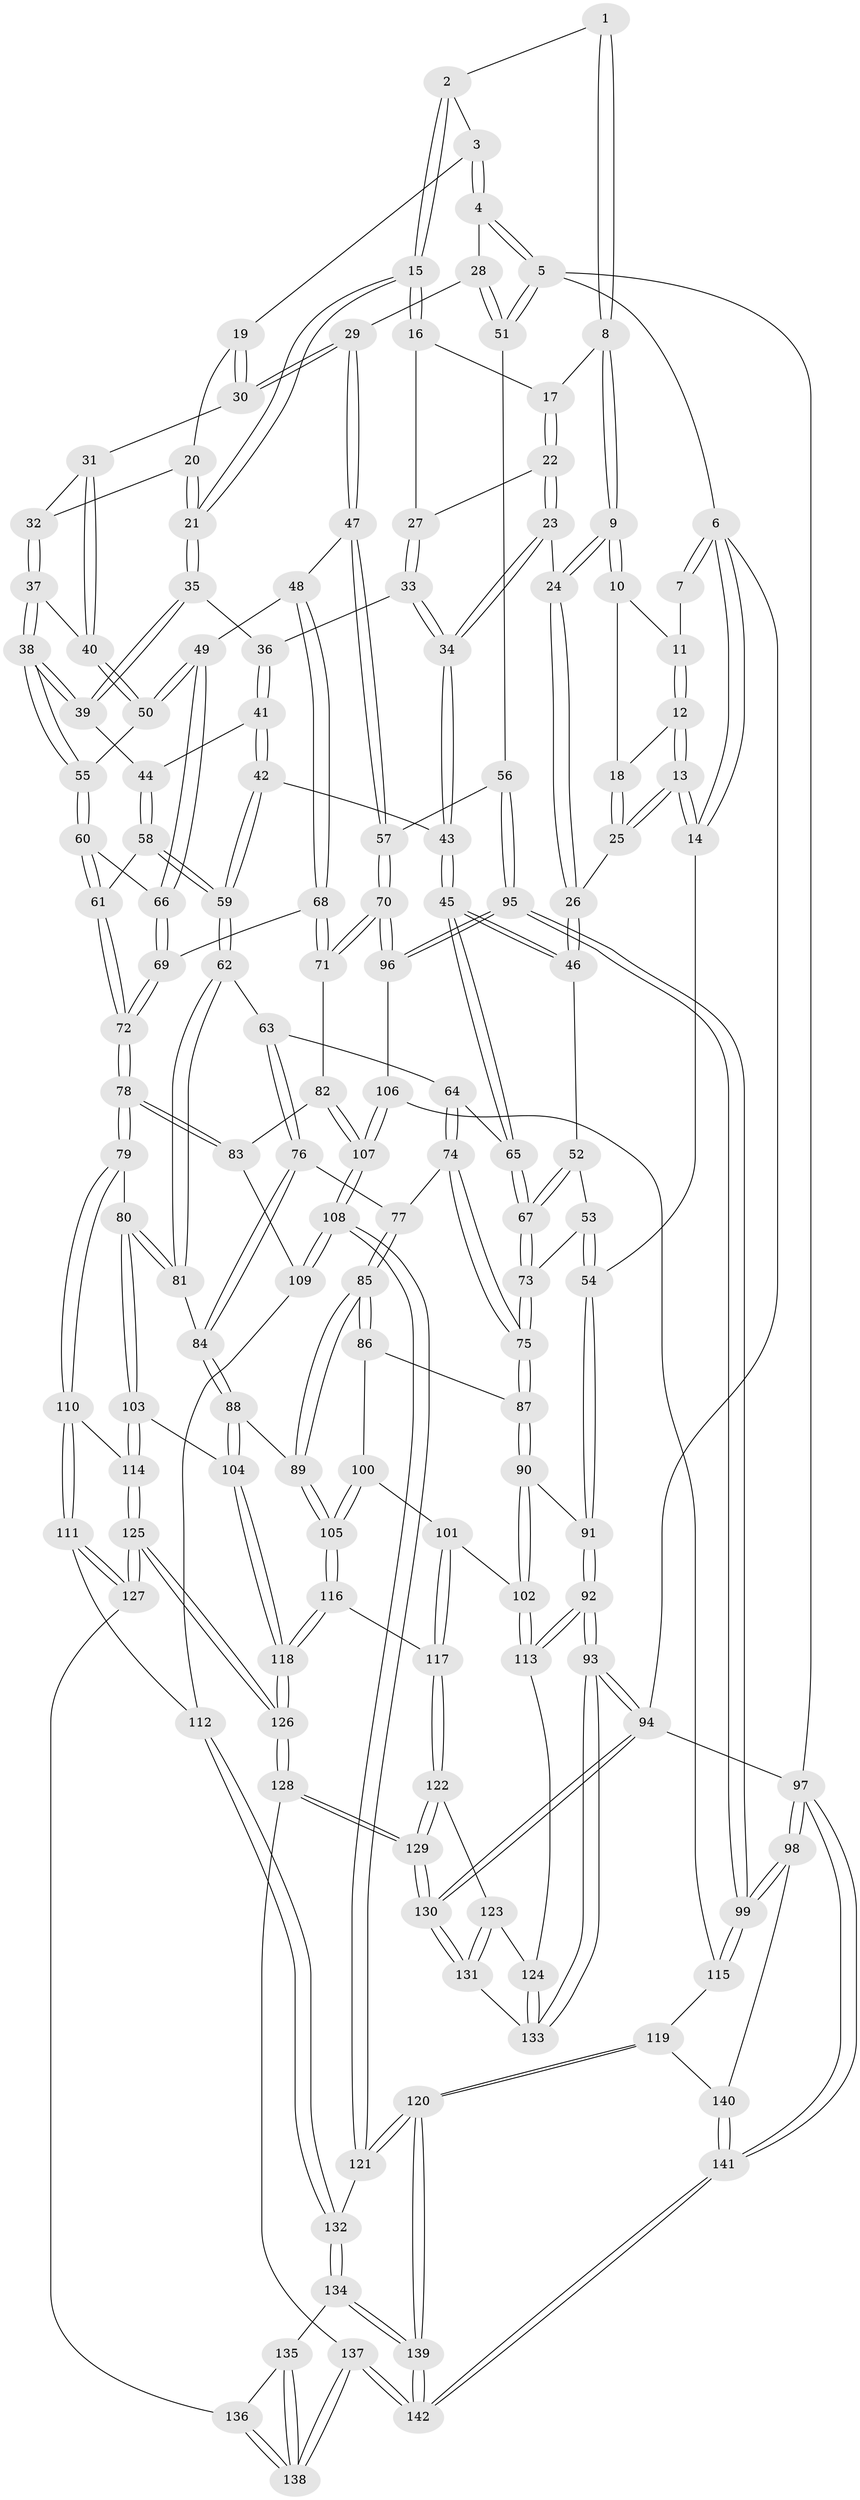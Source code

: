 // coarse degree distribution, {3: 0.12222222222222222, 4: 0.3333333333333333, 6: 0.1111111111111111, 5: 0.43333333333333335}
// Generated by graph-tools (version 1.1) at 2025/52/02/27/25 19:52:39]
// undirected, 142 vertices, 352 edges
graph export_dot {
graph [start="1"]
  node [color=gray90,style=filled];
  1 [pos="+0.4436661955509084+0"];
  2 [pos="+0.8257065321331561+0"];
  3 [pos="+0.9810533677314803+0"];
  4 [pos="+1+0"];
  5 [pos="+1+0"];
  6 [pos="+0+0"];
  7 [pos="+0.17032024990796343+0"];
  8 [pos="+0.45711211036837+0.06662050742583657"];
  9 [pos="+0.34306029773701263+0.1346363686898472"];
  10 [pos="+0.1875866336187565+0"];
  11 [pos="+0.17498543399304534+0"];
  12 [pos="+0.04516967120197465+0.12374326085133293"];
  13 [pos="+0+0.22851051019297905"];
  14 [pos="+0+0.29112169574261"];
  15 [pos="+0.5667557612680232+0.15215378327544063"];
  16 [pos="+0.4821848690463397+0.0894338651806981"];
  17 [pos="+0.4631991809140286+0.07284909306443352"];
  18 [pos="+0.18580328447671704+0.1326106529746287"];
  19 [pos="+0.828495092246233+0.05283518483360921"];
  20 [pos="+0.6736123541759368+0.15269071661255718"];
  21 [pos="+0.5717742099165045+0.16108611555296376"];
  22 [pos="+0.4220317209403056+0.20834635598310555"];
  23 [pos="+0.3261654834774166+0.2035751019291472"];
  24 [pos="+0.31091166658398284+0.19561676864424346"];
  25 [pos="+0.20762423197383695+0.20119246963017565"];
  26 [pos="+0.25021683797240235+0.23491318659700128"];
  27 [pos="+0.43786117671355+0.2214447391445116"];
  28 [pos="+0.9247922104134829+0.2709163407973258"];
  29 [pos="+0.8618297820025191+0.27986960051376814"];
  30 [pos="+0.8280390801809476+0.2244976425973308"];
  31 [pos="+0.7612931295204699+0.23407929676249034"];
  32 [pos="+0.7216891683795624+0.2220389894322589"];
  33 [pos="+0.44944746648680545+0.2447960172694262"];
  34 [pos="+0.4086906807288962+0.2667792838641237"];
  35 [pos="+0.5713754665870818+0.1661324638781345"];
  36 [pos="+0.46778805427587883+0.24603664768516462"];
  37 [pos="+0.6282990681869108+0.29718897594439364"];
  38 [pos="+0.6101142652557914+0.2985132737383552"];
  39 [pos="+0.6063960282135432+0.29539249586545097"];
  40 [pos="+0.7044863346981152+0.3126738725051673"];
  41 [pos="+0.48931207956046185+0.32663773872427815"];
  42 [pos="+0.4105172690098849+0.34185167513392156"];
  43 [pos="+0.40723780572628854+0.33996400473410954"];
  44 [pos="+0.5081532821766612+0.3331771711648716"];
  45 [pos="+0.25673505722182444+0.355195662296714"];
  46 [pos="+0.2432639943121747+0.3407996949969164"];
  47 [pos="+0.8297190698748479+0.3740752788328042"];
  48 [pos="+0.817319287192502+0.3762201140886231"];
  49 [pos="+0.7763030933925243+0.3690625637651331"];
  50 [pos="+0.766555487937765+0.3614881145079468"];
  51 [pos="+1+0.3697718332733841"];
  52 [pos="+0.14525454221951092+0.3668945361884659"];
  53 [pos="+0.01262192620550826+0.36125885054550283"];
  54 [pos="+0+0.3126366475169631"];
  55 [pos="+0.6189128426316625+0.36630455806779033"];
  56 [pos="+1+0.4048278292109779"];
  57 [pos="+0.8801744351681238+0.4378850566149422"];
  58 [pos="+0.5053911767430239+0.44441898763474685"];
  59 [pos="+0.4409210114578616+0.4580131507779191"];
  60 [pos="+0.6227252090559685+0.39711195654257225"];
  61 [pos="+0.5370428907826378+0.4564401695438503"];
  62 [pos="+0.42998552271659185+0.46883473324383546"];
  63 [pos="+0.37375066070794744+0.4557563355172249"];
  64 [pos="+0.27862730262464086+0.4095176565802315"];
  65 [pos="+0.2668757945748756+0.3897610180897609"];
  66 [pos="+0.6578877959421259+0.4236610161254142"];
  67 [pos="+0.15067304944568224+0.5472090867375523"];
  68 [pos="+0.7283872531492294+0.49327375867269607"];
  69 [pos="+0.675120399379901+0.4779134881912853"];
  70 [pos="+0.8571001183613529+0.5955339614414051"];
  71 [pos="+0.7912564714971256+0.5884549660809101"];
  72 [pos="+0.5894553304217945+0.5864915576337119"];
  73 [pos="+0.14967137962046226+0.5505215863889671"];
  74 [pos="+0.28023031866376286+0.5032437102006758"];
  75 [pos="+0.14928573921585514+0.574736697043237"];
  76 [pos="+0.3277665076781582+0.5303427843389305"];
  77 [pos="+0.29001737437397884+0.5161932386162937"];
  78 [pos="+0.5873694500934358+0.6063687663689938"];
  79 [pos="+0.582828278072425+0.6105589145429005"];
  80 [pos="+0.467436758090953+0.6096051072224301"];
  81 [pos="+0.41902884187911926+0.5909900536859687"];
  82 [pos="+0.7091993391243449+0.6242404994006053"];
  83 [pos="+0.7018594198245335+0.6258540549116877"];
  84 [pos="+0.40766140596229994+0.5952578765588408"];
  85 [pos="+0.26954903767642807+0.6429950805772624"];
  86 [pos="+0.17901287131164662+0.5983132520536437"];
  87 [pos="+0.14799999322905563+0.5785016126715693"];
  88 [pos="+0.33505121838523894+0.6595819676219762"];
  89 [pos="+0.28588612152172765+0.6588559130115548"];
  90 [pos="+0.12836503250117312+0.588116291280617"];
  91 [pos="+0+0.429413641257157"];
  92 [pos="+0+0.7309181960499668"];
  93 [pos="+0+0.924193866344407"];
  94 [pos="+0+1"];
  95 [pos="+1+0.601124187208481"];
  96 [pos="+0.8638373428612371+0.6027466411044504"];
  97 [pos="+1+1"];
  98 [pos="+1+0.8614135482666092"];
  99 [pos="+1+0.7993993073030087"];
  100 [pos="+0.18157389523109219+0.6918926596952611"];
  101 [pos="+0.13220747894258045+0.7119383383335888"];
  102 [pos="+0.07690026534017713+0.6860179246544352"];
  103 [pos="+0.4570840228748226+0.7491915473446211"];
  104 [pos="+0.3750404889692685+0.7407519604198534"];
  105 [pos="+0.23950852431714767+0.7369634603005096"];
  106 [pos="+0.8624984881288061+0.6476918222241007"];
  107 [pos="+0.7628846465516985+0.7315072780566806"];
  108 [pos="+0.7324091830902003+0.7961456670551497"];
  109 [pos="+0.7009700746958637+0.6568710387637654"];
  110 [pos="+0.5799856556041393+0.7313649831456375"];
  111 [pos="+0.6163619999311114+0.7821699083655596"];
  112 [pos="+0.6520965758961649+0.7855766206386612"];
  113 [pos="+0.02067422477963356+0.7291264162941514"];
  114 [pos="+0.4753651738830676+0.7640178149145262"];
  115 [pos="+0.8680497161084254+0.6688018884096402"];
  116 [pos="+0.23096687808377392+0.7580055544249739"];
  117 [pos="+0.207822889972577+0.7663741363852985"];
  118 [pos="+0.33093045045942815+0.8608269000958338"];
  119 [pos="+0.9054438303947479+0.8133240338316924"];
  120 [pos="+0.8033923882830902+0.8488505453750567"];
  121 [pos="+0.7302467914926296+0.8056489844915554"];
  122 [pos="+0.18284859633284617+0.7953385136222988"];
  123 [pos="+0.14463853317948505+0.8116140975379064"];
  124 [pos="+0.07605855410229122+0.7979924397124664"];
  125 [pos="+0.46649375680444594+0.8616942629199629"];
  126 [pos="+0.3680567205181252+1"];
  127 [pos="+0.60085135827934+0.8132410398401726"];
  128 [pos="+0.35815892303799696+1"];
  129 [pos="+0.3260597812452938+1"];
  130 [pos="+0.266478709617809+1"];
  131 [pos="+0.15947537837543918+0.9933551075501486"];
  132 [pos="+0.7250067900301358+0.8060029274694289"];
  133 [pos="+0.06816385241247881+0.8893742853091577"];
  134 [pos="+0.6588512641857742+0.9187280427014487"];
  135 [pos="+0.6505462457802801+0.9202899516372879"];
  136 [pos="+0.6007118761531137+0.8258445547344859"];
  137 [pos="+0.4155694212705285+1"];
  138 [pos="+0.5090096699679599+1"];
  139 [pos="+0.7749370170699055+0.9798769952587736"];
  140 [pos="+0.915911019616154+0.8173192082772949"];
  141 [pos="+0.85458830991768+1"];
  142 [pos="+0.8298302058294497+1"];
  1 -- 2;
  1 -- 8;
  1 -- 8;
  2 -- 3;
  2 -- 15;
  2 -- 15;
  3 -- 4;
  3 -- 4;
  3 -- 19;
  4 -- 5;
  4 -- 5;
  4 -- 28;
  5 -- 6;
  5 -- 51;
  5 -- 51;
  5 -- 97;
  6 -- 7;
  6 -- 7;
  6 -- 14;
  6 -- 14;
  6 -- 94;
  7 -- 11;
  8 -- 9;
  8 -- 9;
  8 -- 17;
  9 -- 10;
  9 -- 10;
  9 -- 24;
  9 -- 24;
  10 -- 11;
  10 -- 18;
  11 -- 12;
  11 -- 12;
  12 -- 13;
  12 -- 13;
  12 -- 18;
  13 -- 14;
  13 -- 14;
  13 -- 25;
  13 -- 25;
  14 -- 54;
  15 -- 16;
  15 -- 16;
  15 -- 21;
  15 -- 21;
  16 -- 17;
  16 -- 27;
  17 -- 22;
  17 -- 22;
  18 -- 25;
  18 -- 25;
  19 -- 20;
  19 -- 30;
  19 -- 30;
  20 -- 21;
  20 -- 21;
  20 -- 32;
  21 -- 35;
  21 -- 35;
  22 -- 23;
  22 -- 23;
  22 -- 27;
  23 -- 24;
  23 -- 34;
  23 -- 34;
  24 -- 26;
  24 -- 26;
  25 -- 26;
  26 -- 46;
  26 -- 46;
  27 -- 33;
  27 -- 33;
  28 -- 29;
  28 -- 51;
  28 -- 51;
  29 -- 30;
  29 -- 30;
  29 -- 47;
  29 -- 47;
  30 -- 31;
  31 -- 32;
  31 -- 40;
  31 -- 40;
  32 -- 37;
  32 -- 37;
  33 -- 34;
  33 -- 34;
  33 -- 36;
  34 -- 43;
  34 -- 43;
  35 -- 36;
  35 -- 39;
  35 -- 39;
  36 -- 41;
  36 -- 41;
  37 -- 38;
  37 -- 38;
  37 -- 40;
  38 -- 39;
  38 -- 39;
  38 -- 55;
  38 -- 55;
  39 -- 44;
  40 -- 50;
  40 -- 50;
  41 -- 42;
  41 -- 42;
  41 -- 44;
  42 -- 43;
  42 -- 59;
  42 -- 59;
  43 -- 45;
  43 -- 45;
  44 -- 58;
  44 -- 58;
  45 -- 46;
  45 -- 46;
  45 -- 65;
  45 -- 65;
  46 -- 52;
  47 -- 48;
  47 -- 57;
  47 -- 57;
  48 -- 49;
  48 -- 68;
  48 -- 68;
  49 -- 50;
  49 -- 50;
  49 -- 66;
  49 -- 66;
  50 -- 55;
  51 -- 56;
  52 -- 53;
  52 -- 67;
  52 -- 67;
  53 -- 54;
  53 -- 54;
  53 -- 73;
  54 -- 91;
  54 -- 91;
  55 -- 60;
  55 -- 60;
  56 -- 57;
  56 -- 95;
  56 -- 95;
  57 -- 70;
  57 -- 70;
  58 -- 59;
  58 -- 59;
  58 -- 61;
  59 -- 62;
  59 -- 62;
  60 -- 61;
  60 -- 61;
  60 -- 66;
  61 -- 72;
  61 -- 72;
  62 -- 63;
  62 -- 81;
  62 -- 81;
  63 -- 64;
  63 -- 76;
  63 -- 76;
  64 -- 65;
  64 -- 74;
  64 -- 74;
  65 -- 67;
  65 -- 67;
  66 -- 69;
  66 -- 69;
  67 -- 73;
  67 -- 73;
  68 -- 69;
  68 -- 71;
  68 -- 71;
  69 -- 72;
  69 -- 72;
  70 -- 71;
  70 -- 71;
  70 -- 96;
  70 -- 96;
  71 -- 82;
  72 -- 78;
  72 -- 78;
  73 -- 75;
  73 -- 75;
  74 -- 75;
  74 -- 75;
  74 -- 77;
  75 -- 87;
  75 -- 87;
  76 -- 77;
  76 -- 84;
  76 -- 84;
  77 -- 85;
  77 -- 85;
  78 -- 79;
  78 -- 79;
  78 -- 83;
  78 -- 83;
  79 -- 80;
  79 -- 110;
  79 -- 110;
  80 -- 81;
  80 -- 81;
  80 -- 103;
  80 -- 103;
  81 -- 84;
  82 -- 83;
  82 -- 107;
  82 -- 107;
  83 -- 109;
  84 -- 88;
  84 -- 88;
  85 -- 86;
  85 -- 86;
  85 -- 89;
  85 -- 89;
  86 -- 87;
  86 -- 100;
  87 -- 90;
  87 -- 90;
  88 -- 89;
  88 -- 104;
  88 -- 104;
  89 -- 105;
  89 -- 105;
  90 -- 91;
  90 -- 102;
  90 -- 102;
  91 -- 92;
  91 -- 92;
  92 -- 93;
  92 -- 93;
  92 -- 113;
  92 -- 113;
  93 -- 94;
  93 -- 94;
  93 -- 133;
  93 -- 133;
  94 -- 130;
  94 -- 130;
  94 -- 97;
  95 -- 96;
  95 -- 96;
  95 -- 99;
  95 -- 99;
  96 -- 106;
  97 -- 98;
  97 -- 98;
  97 -- 141;
  97 -- 141;
  98 -- 99;
  98 -- 99;
  98 -- 140;
  99 -- 115;
  99 -- 115;
  100 -- 101;
  100 -- 105;
  100 -- 105;
  101 -- 102;
  101 -- 117;
  101 -- 117;
  102 -- 113;
  102 -- 113;
  103 -- 104;
  103 -- 114;
  103 -- 114;
  104 -- 118;
  104 -- 118;
  105 -- 116;
  105 -- 116;
  106 -- 107;
  106 -- 107;
  106 -- 115;
  107 -- 108;
  107 -- 108;
  108 -- 109;
  108 -- 109;
  108 -- 121;
  108 -- 121;
  109 -- 112;
  110 -- 111;
  110 -- 111;
  110 -- 114;
  111 -- 112;
  111 -- 127;
  111 -- 127;
  112 -- 132;
  112 -- 132;
  113 -- 124;
  114 -- 125;
  114 -- 125;
  115 -- 119;
  116 -- 117;
  116 -- 118;
  116 -- 118;
  117 -- 122;
  117 -- 122;
  118 -- 126;
  118 -- 126;
  119 -- 120;
  119 -- 120;
  119 -- 140;
  120 -- 121;
  120 -- 121;
  120 -- 139;
  120 -- 139;
  121 -- 132;
  122 -- 123;
  122 -- 129;
  122 -- 129;
  123 -- 124;
  123 -- 131;
  123 -- 131;
  124 -- 133;
  124 -- 133;
  125 -- 126;
  125 -- 126;
  125 -- 127;
  125 -- 127;
  126 -- 128;
  126 -- 128;
  127 -- 136;
  128 -- 129;
  128 -- 129;
  128 -- 137;
  129 -- 130;
  129 -- 130;
  130 -- 131;
  130 -- 131;
  131 -- 133;
  132 -- 134;
  132 -- 134;
  134 -- 135;
  134 -- 139;
  134 -- 139;
  135 -- 136;
  135 -- 138;
  135 -- 138;
  136 -- 138;
  136 -- 138;
  137 -- 138;
  137 -- 138;
  137 -- 142;
  137 -- 142;
  139 -- 142;
  139 -- 142;
  140 -- 141;
  140 -- 141;
  141 -- 142;
  141 -- 142;
}
